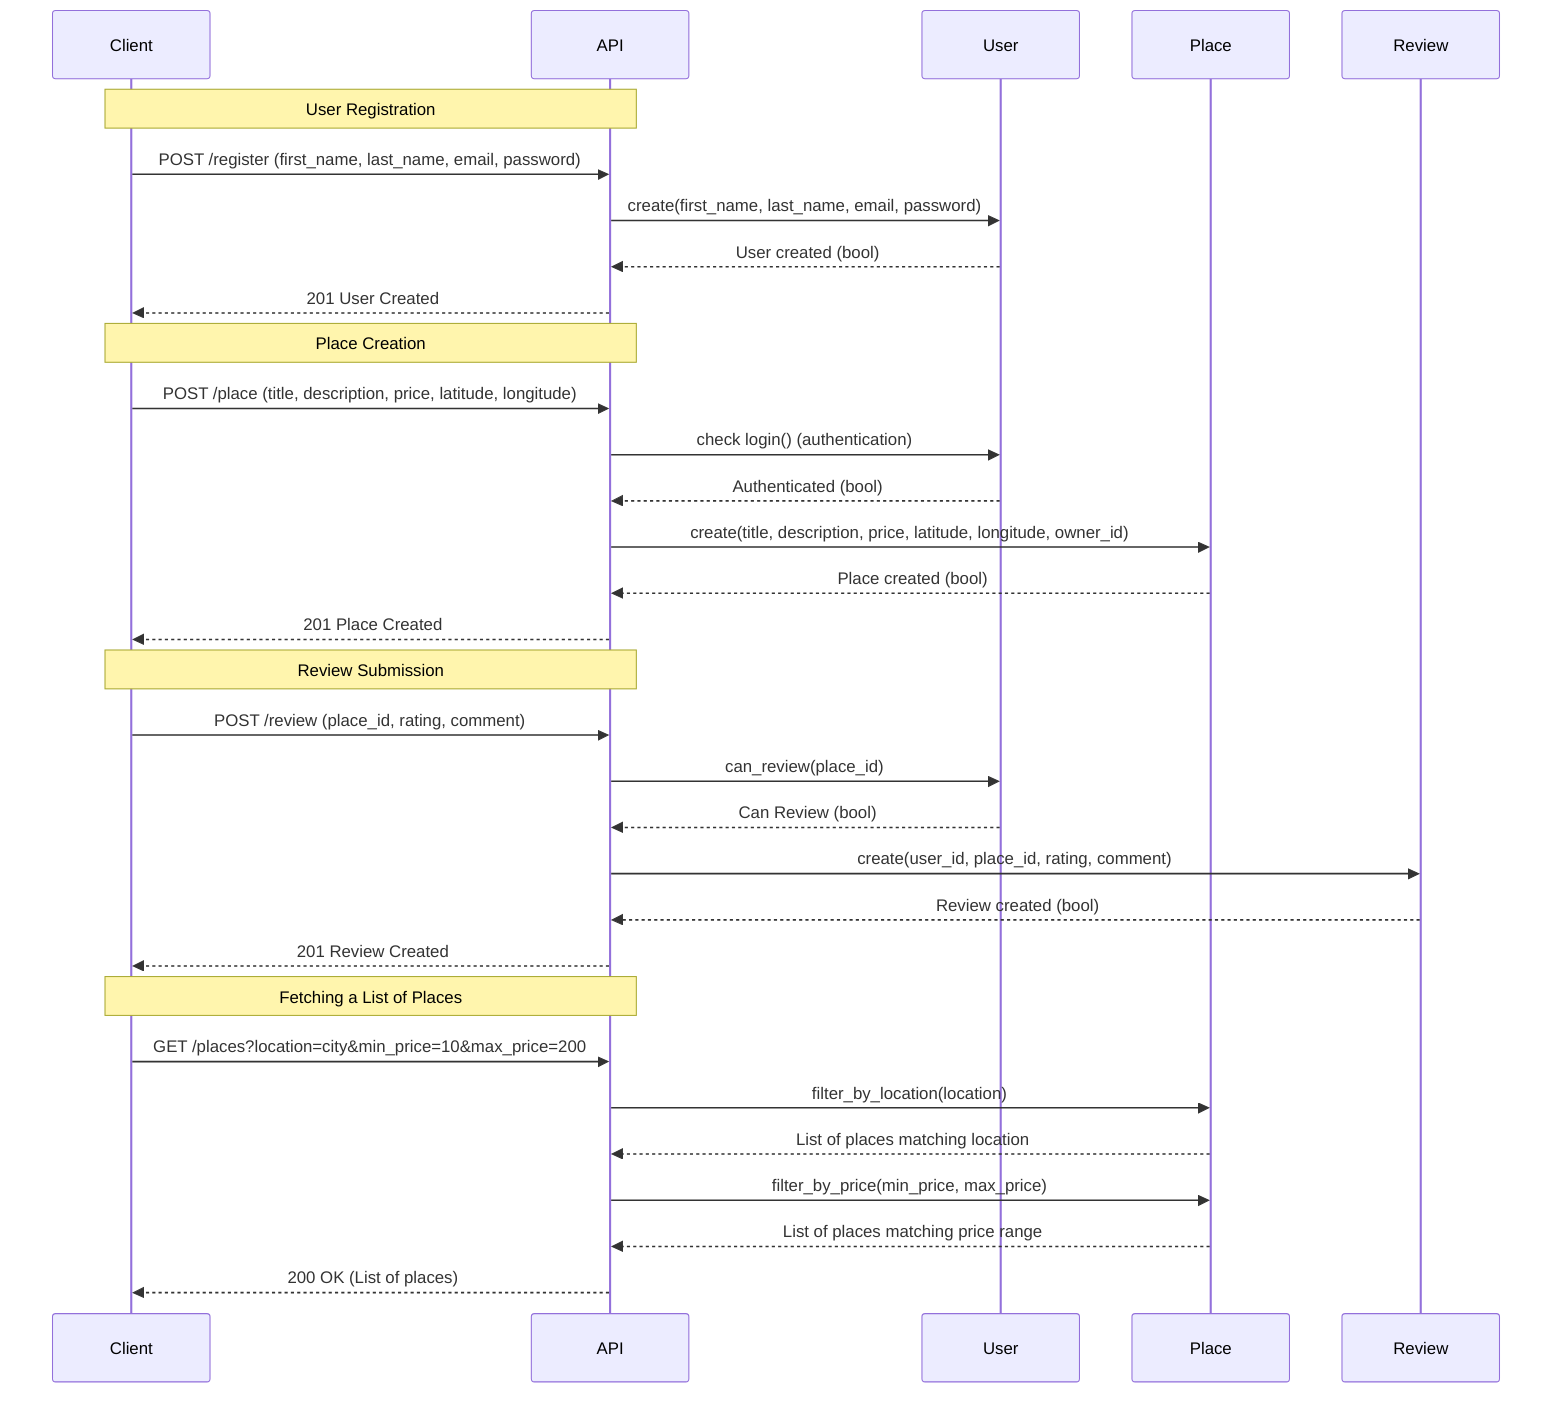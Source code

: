 sequenceDiagram
    participant Client
    participant API
    participant User as User
    participant Place as Place
    participant Review as Review

    Note over Client, API: User Registration
    Client->>API: POST /register (first_name, last_name, email, password)
    API->>User: create(first_name, last_name, email, password)
    User-->>API: User created (bool)
    API-->>Client: 201 User Created

    Note over Client, API: Place Creation
    Client->>API: POST /place (title, description, price, latitude, longitude)
    API->>User: check login() (authentication)
    User-->>API: Authenticated (bool)
    API->>Place: create(title, description, price, latitude, longitude, owner_id)
    Place-->>API: Place created (bool)
    API-->>Client: 201 Place Created

    Note over Client, API: Review Submission
    Client->>API: POST /review (place_id, rating, comment)
    API->>User: can_review(place_id)
    User-->>API: Can Review (bool)
    API->>Review: create(user_id, place_id, rating, comment)
    Review-->>API: Review created (bool)
    API-->>Client: 201 Review Created

    Note over Client, API: Fetching a List of Places
    Client->>API: GET /places?location=city&min_price=10&max_price=200
    API->>Place: filter_by_location(location)
    Place-->>API: List of places matching location
    API->>Place: filter_by_price(min_price, max_price)
    Place-->>API: List of places matching price range
    API-->>Client: 200 OK (List of places)